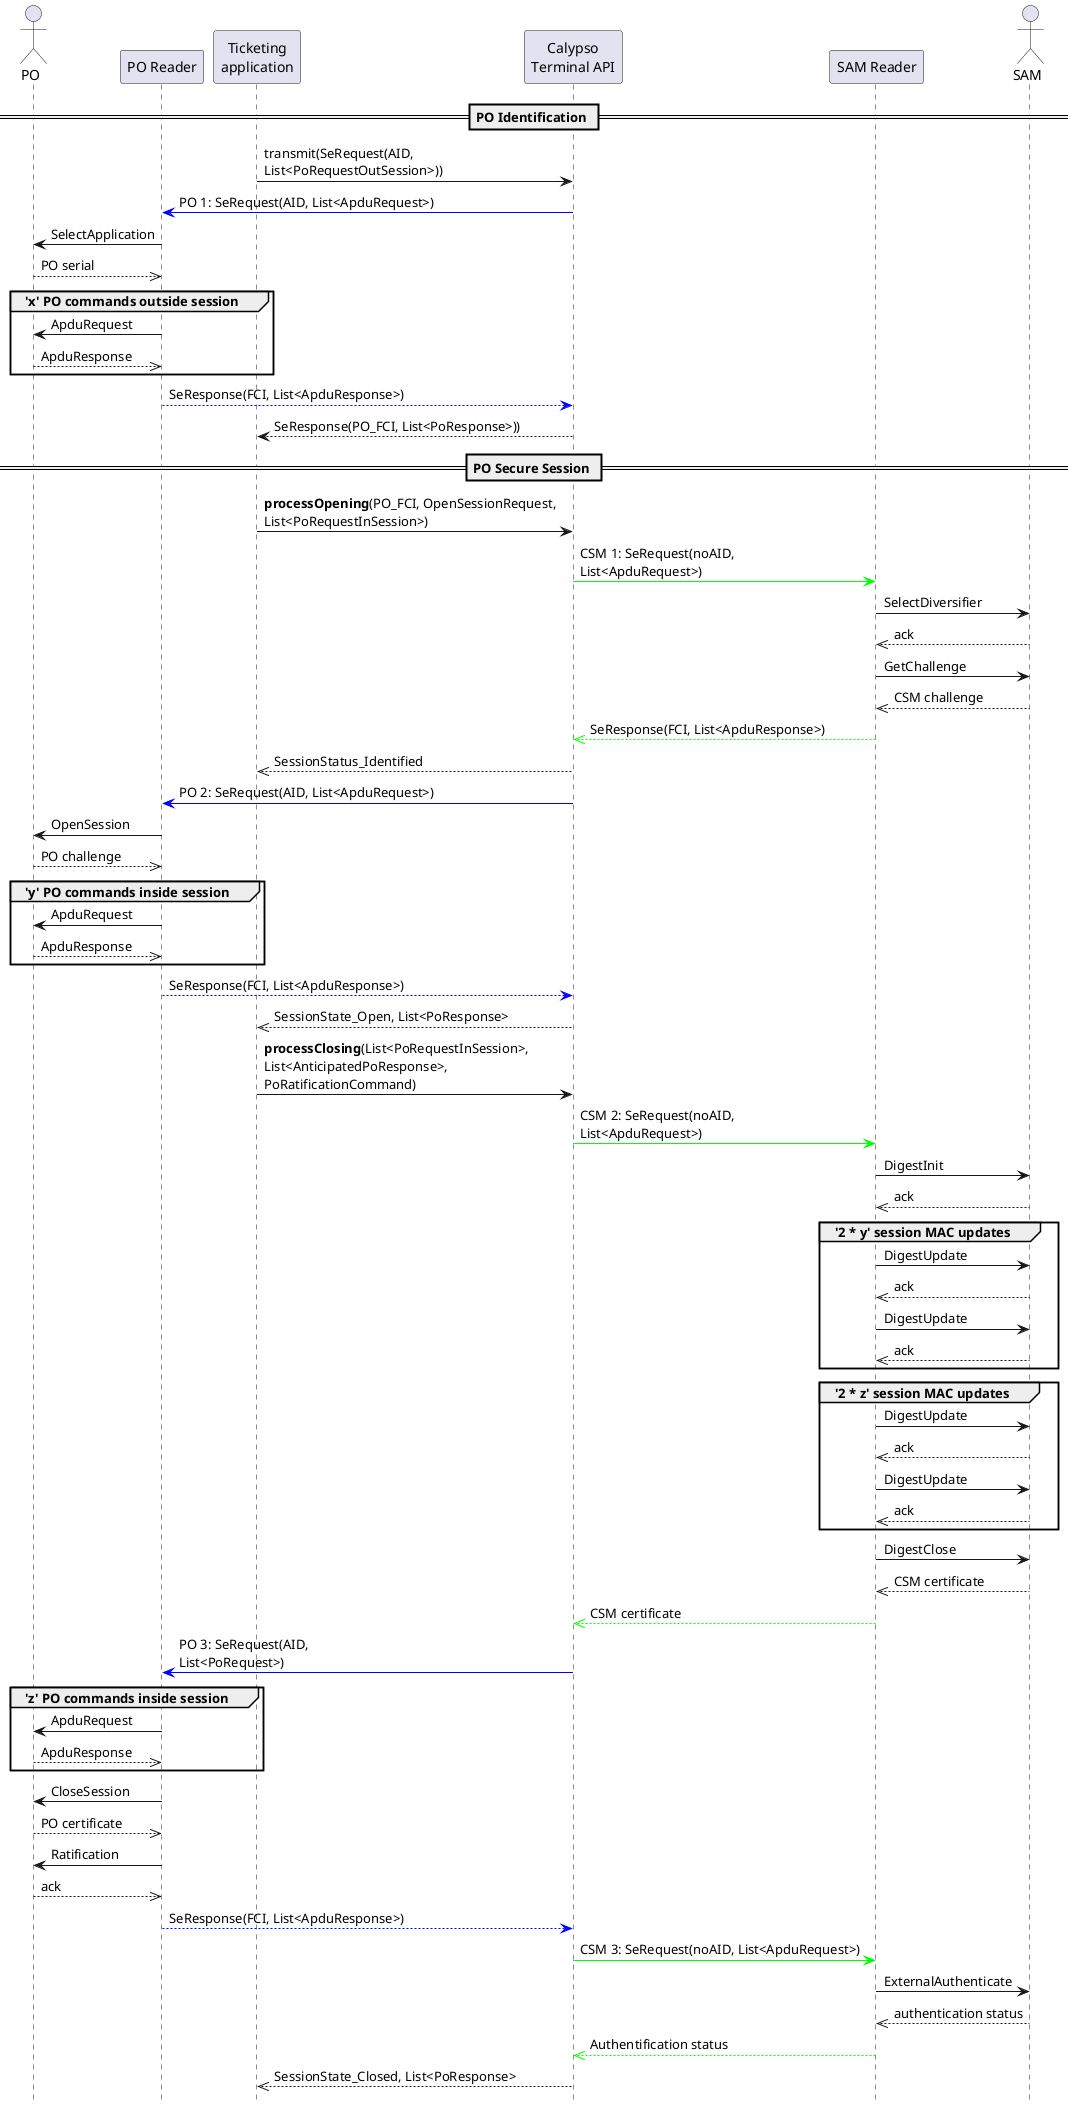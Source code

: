 '---------------------------------------------------------------------------------
' Copyright (c) 2018 Calypso Networks Association https://www.calypsonet-asso.org/
'
' See the NOTICE file(s) distributed with this work for additional
' information regarding copyright ownership.
'
' This program and the accompanying materials are made available under the
' terms of the Eclipse Public License 2.0 which is available at
' http://www.eclipse.org/legal/epl-2.0
'
' SPDX-License-Identifier: EPL-2.0 4
'---------------------------------------------------------------------------------

@startuml
hide footbox

actor PO
participant "PO Reader" as POR
participant "Ticketing\napplication" as TA
participant "Calypso\nTerminal API" as KC
participant "SAM Reader" as SMR
actor SAM as SM

== PO Identification ==

TA->KC: transmit(SeRequest(AID,\nList<PoRequestOutSession>))
POR<[#0000FF]-KC: PO 1: SeRequest(AID, List<ApduRequest>)
PO<-POR: SelectApplication
PO-->>POR: PO serial
group 'x' PO commands outside session
PO<-POR: ApduRequest
PO-->>POR: ApduResponse
end
POR--[#0000FF]>KC: SeResponse(FCI, List<ApduResponse>)
TA<--KC: SeResponse(PO_FCI, List<PoResponse>))

== PO Secure Session ==

TA->KC: **processOpening**(PO_FCI, OpenSessionRequest,\nList<PoRequestInSession>)
KC-[#00FF00]>SMR: CSM 1: SeRequest(noAID,\nList<ApduRequest>)
SMR->SM: SelectDiversifier
SMR<<--SM: ack
SMR->SM: GetChallenge
SMR<<--SM: CSM challenge
KC<<[#00FF00]--SMR: SeResponse(FCI, List<ApduResponse>)
TA<<--KC: SessionStatus_Identified
POR<[#0000FF]-KC: PO 2: SeRequest(AID, List<ApduRequest>)
PO<-POR: OpenSession
PO-->>POR: PO challenge
group 'y' PO commands inside session
PO<-POR: ApduRequest
PO-->>POR: ApduResponse
end
POR--[#0000FF]>KC: SeResponse(FCI, List<ApduResponse>)

TA<<--KC: SessionState_Open, List<PoResponse>

TA->KC: **processClosing**(List<PoRequestInSession>,\nList<AnticipatedPoResponse>,\nPoRatificationCommand)

KC-[#00FF00]>SMR: CSM 2: SeRequest(noAID,\nList<ApduRequest>)
SMR->SM: DigestInit
SMR<<--SM:ack
group '2 * y' session MAC updates
SMR->SM: DigestUpdate
SMR<<--SM: ack
SMR->SM: DigestUpdate
SMR<<--SM: ack
end
group '2 * z' session MAC updates
SMR->SM: DigestUpdate
SMR<<--SM: ack
SMR->SM: DigestUpdate
SMR<<--SM: ack
end
SMR->SM: DigestClose
SMR<<--SM: CSM certificate
KC<<[#00FF00]--SMR: CSM certificate
POR<[#0000FF]-KC: PO 3: SeRequest(AID,\nList<PoRequest>)
group 'z' PO commands inside session
PO<-POR: ApduRequest
PO-->>POR: ApduResponse
end
PO<-POR: CloseSession
PO-->>POR: PO certificate
PO<-POR: Ratification
PO-->>POR: ack
POR--[#0000FF]>KC: SeResponse(FCI, List<ApduResponse>)
KC-[#00FF00]>SMR: CSM 3: SeRequest(noAID, List<ApduRequest>)
SMR->SM: ExternalAuthenticate
SMR<<--SM: authentication status
KC<<[#00FF00]--SMR: Authentification status
TA<<--KC: SessionState_Closed, List<PoResponse>
@enduml
